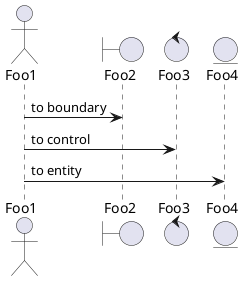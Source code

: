 @startuml
actor Foo1
boundary Foo2
control Foo3
entity Foo4
Foo1-> Foo2 : to boundary
Foo1-> Foo3 : to control
Foo1-> Foo4 : to entity
@enduml
